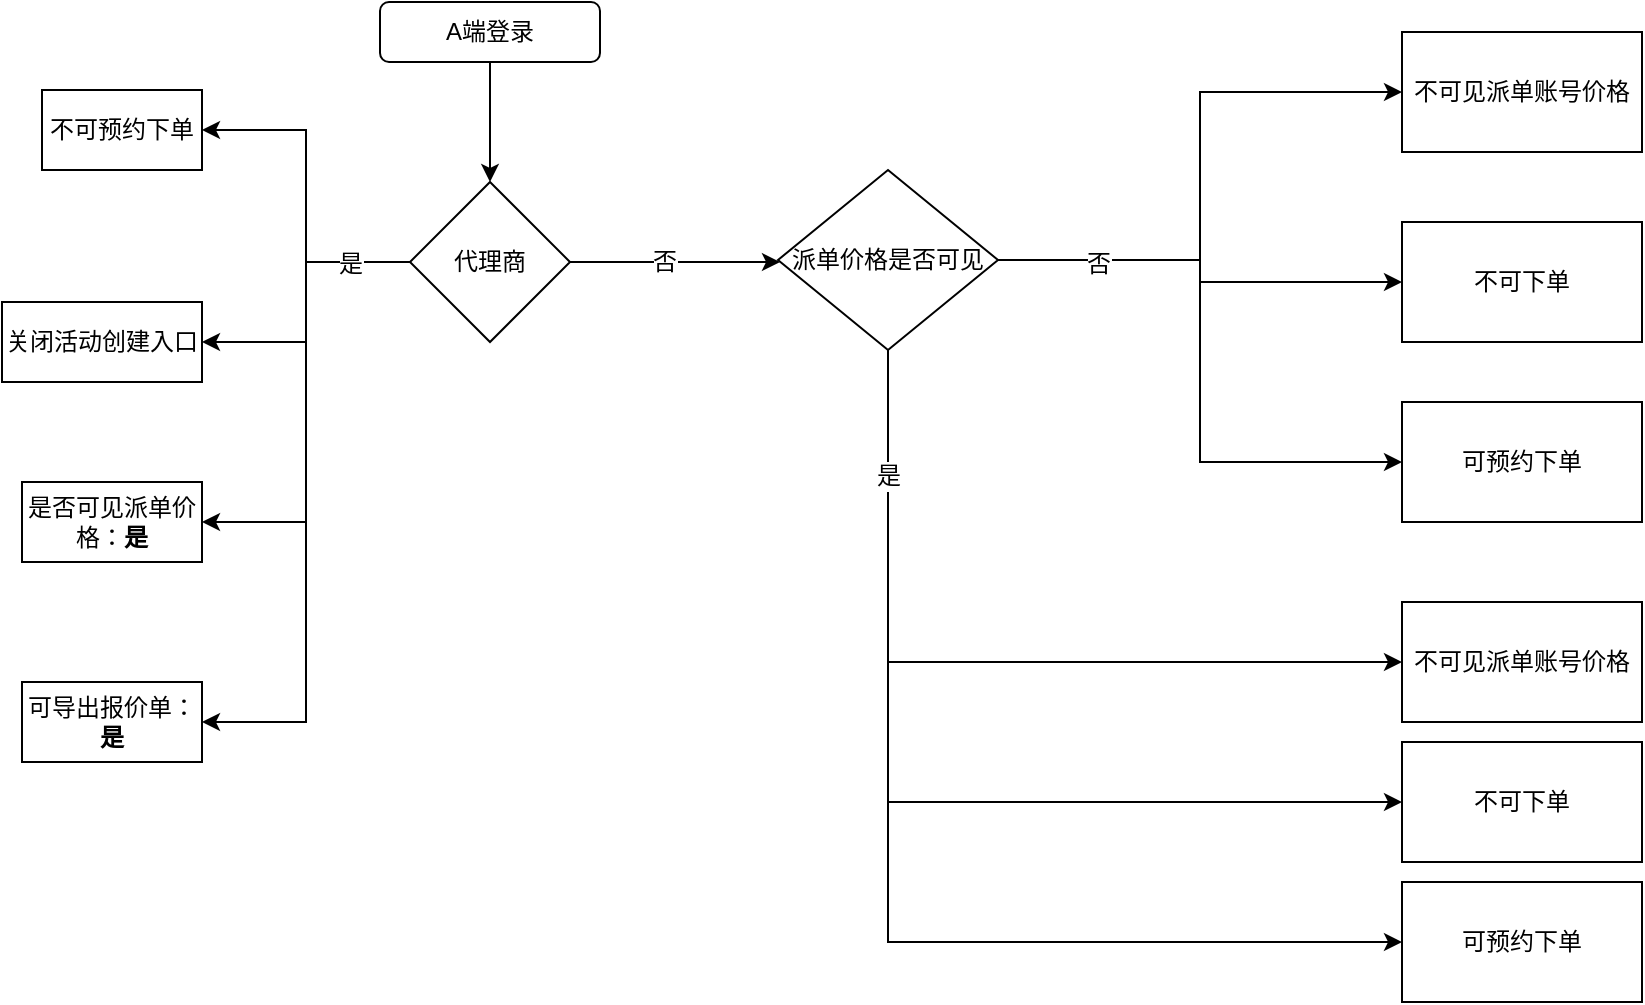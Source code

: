 <mxfile version="10.6.0" type="github"><diagram id="wxrmYWGyQj3wDC1goM4l" name="Page-1"><mxGraphModel dx="876" dy="544" grid="1" gridSize="10" guides="1" tooltips="1" connect="1" arrows="1" fold="1" page="1" pageScale="1" pageWidth="1654" pageHeight="2336" math="0" shadow="0"><root><mxCell id="0"/><mxCell id="1" parent="0"/><mxCell id="C0fa6V3faPjGQdijWmMl-6" style="edgeStyle=orthogonalEdgeStyle;rounded=0;orthogonalLoop=1;jettySize=auto;html=1;exitX=0.5;exitY=1;exitDx=0;exitDy=0;entryX=0.5;entryY=0;entryDx=0;entryDy=0;" edge="1" parent="1" source="C0fa6V3faPjGQdijWmMl-1" target="C0fa6V3faPjGQdijWmMl-2"><mxGeometry relative="1" as="geometry"/></mxCell><mxCell id="C0fa6V3faPjGQdijWmMl-1" value="A端登录" style="rounded=1;whiteSpace=wrap;html=1;" vertex="1" parent="1"><mxGeometry x="209" y="30" width="110" height="30" as="geometry"/></mxCell><mxCell id="C0fa6V3faPjGQdijWmMl-5" style="edgeStyle=orthogonalEdgeStyle;rounded=0;orthogonalLoop=1;jettySize=auto;html=1;exitX=1;exitY=0.5;exitDx=0;exitDy=0;entryX=0;entryY=0.5;entryDx=0;entryDy=0;" edge="1" parent="1" source="C0fa6V3faPjGQdijWmMl-2"><mxGeometry relative="1" as="geometry"><mxPoint x="409" y="160" as="targetPoint"/></mxGeometry></mxCell><mxCell id="C0fa6V3faPjGQdijWmMl-7" value="否" style="text;html=1;resizable=0;points=[];align=center;verticalAlign=middle;labelBackgroundColor=#ffffff;" vertex="1" connectable="0" parent="C0fa6V3faPjGQdijWmMl-5"><mxGeometry x="-0.105" relative="1" as="geometry"><mxPoint as="offset"/></mxGeometry></mxCell><mxCell id="C0fa6V3faPjGQdijWmMl-8" style="edgeStyle=orthogonalEdgeStyle;rounded=0;orthogonalLoop=1;jettySize=auto;html=1;exitX=0;exitY=0.5;exitDx=0;exitDy=0;entryX=1;entryY=0.5;entryDx=0;entryDy=0;" edge="1" parent="1" source="C0fa6V3faPjGQdijWmMl-2" target="C0fa6V3faPjGQdijWmMl-4"><mxGeometry relative="1" as="geometry"/></mxCell><mxCell id="C0fa6V3faPjGQdijWmMl-13" style="edgeStyle=orthogonalEdgeStyle;rounded=0;orthogonalLoop=1;jettySize=auto;html=1;exitX=0;exitY=0.5;exitDx=0;exitDy=0;entryX=1;entryY=0.5;entryDx=0;entryDy=0;" edge="1" parent="1" source="C0fa6V3faPjGQdijWmMl-2" target="C0fa6V3faPjGQdijWmMl-10"><mxGeometry relative="1" as="geometry"/></mxCell><mxCell id="C0fa6V3faPjGQdijWmMl-15" style="edgeStyle=orthogonalEdgeStyle;rounded=0;orthogonalLoop=1;jettySize=auto;html=1;exitX=0;exitY=0.5;exitDx=0;exitDy=0;entryX=1;entryY=0.5;entryDx=0;entryDy=0;" edge="1" parent="1" source="C0fa6V3faPjGQdijWmMl-2" target="C0fa6V3faPjGQdijWmMl-14"><mxGeometry relative="1" as="geometry"/></mxCell><mxCell id="C0fa6V3faPjGQdijWmMl-17" style="edgeStyle=orthogonalEdgeStyle;rounded=0;orthogonalLoop=1;jettySize=auto;html=1;exitX=0;exitY=0.5;exitDx=0;exitDy=0;entryX=1;entryY=0.5;entryDx=0;entryDy=0;" edge="1" parent="1" source="C0fa6V3faPjGQdijWmMl-2" target="C0fa6V3faPjGQdijWmMl-16"><mxGeometry relative="1" as="geometry"/></mxCell><mxCell id="C0fa6V3faPjGQdijWmMl-34" value="是" style="text;html=1;resizable=0;points=[];align=center;verticalAlign=middle;labelBackgroundColor=#ffffff;" vertex="1" connectable="0" parent="C0fa6V3faPjGQdijWmMl-17"><mxGeometry x="-0.82" y="1" relative="1" as="geometry"><mxPoint as="offset"/></mxGeometry></mxCell><mxCell id="C0fa6V3faPjGQdijWmMl-2" value="代理商" style="rhombus;whiteSpace=wrap;html=1;" vertex="1" parent="1"><mxGeometry x="224" y="120" width="80" height="80" as="geometry"/></mxCell><mxCell id="C0fa6V3faPjGQdijWmMl-4" value="不可预约下单" style="rounded=0;whiteSpace=wrap;html=1;" vertex="1" parent="1"><mxGeometry x="40" y="74" width="80" height="40" as="geometry"/></mxCell><mxCell id="C0fa6V3faPjGQdijWmMl-19" value="" style="edgeStyle=orthogonalEdgeStyle;rounded=0;orthogonalLoop=1;jettySize=auto;html=1;exitX=0.5;exitY=1;exitDx=0;exitDy=0;entryX=0;entryY=0.5;entryDx=0;entryDy=0;" edge="1" parent="1" source="C0fa6V3faPjGQdijWmMl-9" target="C0fa6V3faPjGQdijWmMl-29"><mxGeometry relative="1" as="geometry"><mxPoint x="463" y="380" as="targetPoint"/></mxGeometry></mxCell><mxCell id="C0fa6V3faPjGQdijWmMl-21" value="" style="edgeStyle=orthogonalEdgeStyle;rounded=0;orthogonalLoop=1;jettySize=auto;html=1;exitX=1;exitY=0.5;exitDx=0;exitDy=0;entryX=0;entryY=0.5;entryDx=0;entryDy=0;" edge="1" parent="1" source="C0fa6V3faPjGQdijWmMl-9" target="C0fa6V3faPjGQdijWmMl-20"><mxGeometry relative="1" as="geometry"/></mxCell><mxCell id="C0fa6V3faPjGQdijWmMl-25" style="edgeStyle=orthogonalEdgeStyle;rounded=0;orthogonalLoop=1;jettySize=auto;html=1;exitX=1;exitY=0.5;exitDx=0;exitDy=0;entryX=0;entryY=0.5;entryDx=0;entryDy=0;" edge="1" parent="1" source="C0fa6V3faPjGQdijWmMl-9" target="C0fa6V3faPjGQdijWmMl-23"><mxGeometry relative="1" as="geometry"/></mxCell><mxCell id="C0fa6V3faPjGQdijWmMl-26" style="edgeStyle=orthogonalEdgeStyle;rounded=0;orthogonalLoop=1;jettySize=auto;html=1;exitX=1;exitY=0.5;exitDx=0;exitDy=0;entryX=0;entryY=0.5;entryDx=0;entryDy=0;" edge="1" parent="1" source="C0fa6V3faPjGQdijWmMl-9" target="C0fa6V3faPjGQdijWmMl-24"><mxGeometry relative="1" as="geometry"/></mxCell><mxCell id="C0fa6V3faPjGQdijWmMl-33" value="否" style="text;html=1;resizable=0;points=[];align=center;verticalAlign=middle;labelBackgroundColor=#ffffff;" vertex="1" connectable="0" parent="C0fa6V3faPjGQdijWmMl-26"><mxGeometry x="-0.67" y="-2" relative="1" as="geometry"><mxPoint as="offset"/></mxGeometry></mxCell><mxCell id="C0fa6V3faPjGQdijWmMl-30" style="edgeStyle=orthogonalEdgeStyle;rounded=0;orthogonalLoop=1;jettySize=auto;html=1;exitX=0.5;exitY=1;exitDx=0;exitDy=0;entryX=0;entryY=0.5;entryDx=0;entryDy=0;" edge="1" parent="1" source="C0fa6V3faPjGQdijWmMl-9" target="C0fa6V3faPjGQdijWmMl-27"><mxGeometry relative="1" as="geometry"/></mxCell><mxCell id="C0fa6V3faPjGQdijWmMl-31" style="edgeStyle=orthogonalEdgeStyle;rounded=0;orthogonalLoop=1;jettySize=auto;html=1;exitX=0.5;exitY=1;exitDx=0;exitDy=0;entryX=0;entryY=0.5;entryDx=0;entryDy=0;" edge="1" parent="1" source="C0fa6V3faPjGQdijWmMl-9" target="C0fa6V3faPjGQdijWmMl-28"><mxGeometry relative="1" as="geometry"/></mxCell><mxCell id="C0fa6V3faPjGQdijWmMl-32" value="是" style="text;html=1;resizable=0;points=[];align=center;verticalAlign=middle;labelBackgroundColor=#ffffff;" vertex="1" connectable="0" parent="C0fa6V3faPjGQdijWmMl-31"><mxGeometry x="-0.772" relative="1" as="geometry"><mxPoint as="offset"/></mxGeometry></mxCell><mxCell id="C0fa6V3faPjGQdijWmMl-9" value="&lt;span&gt;派单价格是否可见&lt;/span&gt;" style="rhombus;whiteSpace=wrap;html=1;" vertex="1" parent="1"><mxGeometry x="408" y="114" width="110" height="90" as="geometry"/></mxCell><mxCell id="C0fa6V3faPjGQdijWmMl-10" value="关闭活动创建入口" style="rounded=0;whiteSpace=wrap;html=1;" vertex="1" parent="1"><mxGeometry x="20" y="180" width="100" height="40" as="geometry"/></mxCell><mxCell id="C0fa6V3faPjGQdijWmMl-14" value="是否可见派单价格：&lt;b&gt;是&lt;/b&gt;" style="rounded=0;whiteSpace=wrap;html=1;" vertex="1" parent="1"><mxGeometry x="30" y="270" width="90" height="40" as="geometry"/></mxCell><mxCell id="C0fa6V3faPjGQdijWmMl-16" value="可导出报价单：&lt;b&gt;是&lt;/b&gt;" style="rounded=0;whiteSpace=wrap;html=1;" vertex="1" parent="1"><mxGeometry x="30" y="370" width="90" height="40" as="geometry"/></mxCell><mxCell id="C0fa6V3faPjGQdijWmMl-20" value="不可见派单账号价格" style="rounded=0;whiteSpace=wrap;html=1;" vertex="1" parent="1"><mxGeometry x="720" y="45" width="120" height="60" as="geometry"/></mxCell><mxCell id="C0fa6V3faPjGQdijWmMl-23" value="不可下单" style="rounded=0;whiteSpace=wrap;html=1;" vertex="1" parent="1"><mxGeometry x="720" y="140" width="120" height="60" as="geometry"/></mxCell><mxCell id="C0fa6V3faPjGQdijWmMl-24" value="可预约下单" style="rounded=0;whiteSpace=wrap;html=1;" vertex="1" parent="1"><mxGeometry x="720" y="230" width="120" height="60" as="geometry"/></mxCell><mxCell id="C0fa6V3faPjGQdijWmMl-27" value="不可下单" style="rounded=0;whiteSpace=wrap;html=1;" vertex="1" parent="1"><mxGeometry x="720" y="400" width="120" height="60" as="geometry"/></mxCell><mxCell id="C0fa6V3faPjGQdijWmMl-28" value="可预约下单" style="rounded=0;whiteSpace=wrap;html=1;" vertex="1" parent="1"><mxGeometry x="720" y="470" width="120" height="60" as="geometry"/></mxCell><mxCell id="C0fa6V3faPjGQdijWmMl-29" value="不可见派单账号价格" style="rounded=0;whiteSpace=wrap;html=1;" vertex="1" parent="1"><mxGeometry x="720" y="330" width="120" height="60" as="geometry"/></mxCell></root></mxGraphModel></diagram></mxfile>